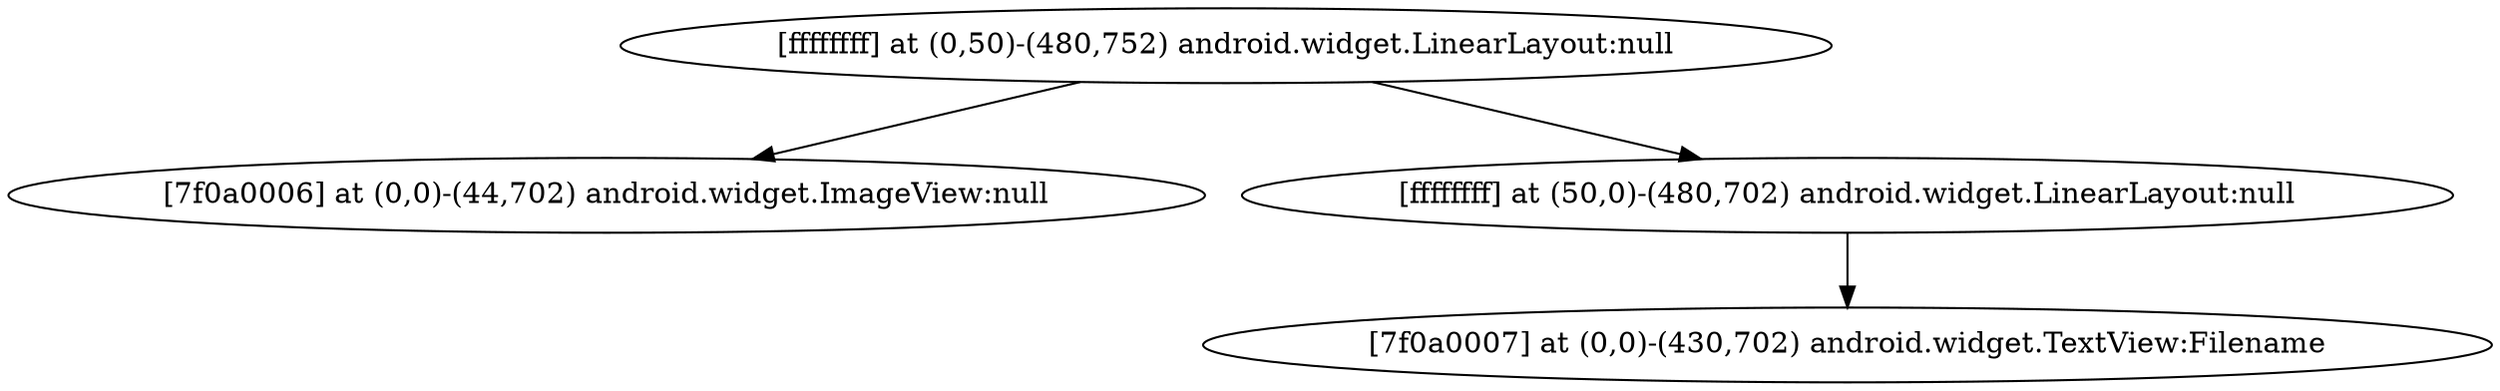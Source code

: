 strict digraph G {
  1 [ label="[ffffffff] at (0,50)-(480,752) android.widget.LinearLayout:null" ];
  2 [ label="[7f0a0006] at (0,0)-(44,702) android.widget.ImageView:null" ];
  3 [ label="[ffffffff] at (50,0)-(480,702) android.widget.LinearLayout:null" ];
  4 [ label="[7f0a0007] at (0,0)-(430,702) android.widget.TextView:Filename" ];
  1 -> 2;
  1 -> 3;
  3 -> 4;
}
